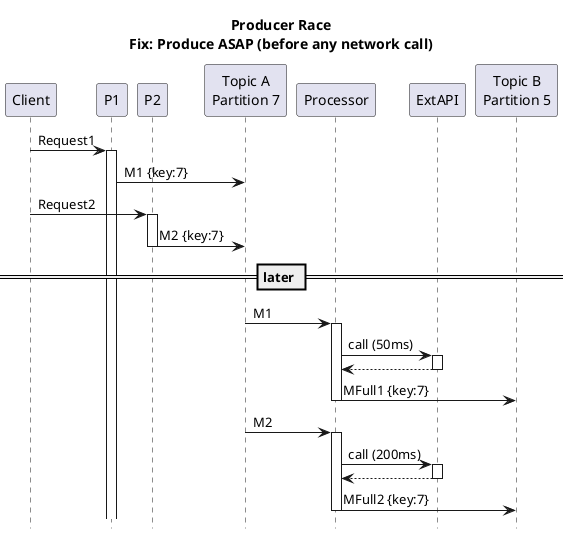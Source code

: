 @startuml
title Producer Race\nFix: Produce ASAP (before any network call)
hide footbox
participant Client
participant P1
participant P2
participant "Topic A\nPartition 7" as TA_P7
participant "Topic B\nPartition 5" as TB_P5 order 10

Client->P1++: Request1
TA_P7<-P1: M1 {key:7}
'Client<--P1--:202 Accepted
Client->P2++: Request2
P2->TA_P7: M2 {key:7}
P2--

== later ==
TA_P7->Processor++:M1
Processor->ExtAPI++:call (50ms)
Processor<--ExtAPI--
TB_P5<-Processor--:MFull1 {key:7}

TA_P7->Processor++:M2
Processor->ExtAPI++:call (200ms)
Processor<--ExtAPI--
TB_P5<-Processor--:MFull2 {key:7}
@enduml

